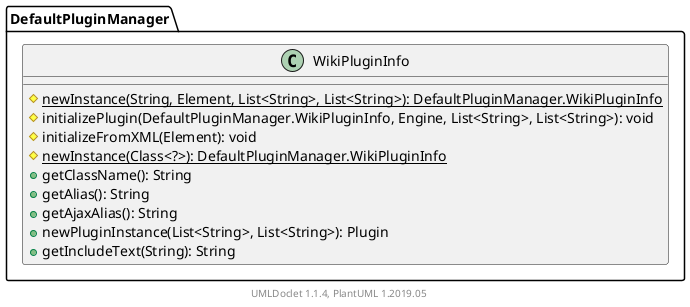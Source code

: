 @startuml

    class DefaultPluginManager.WikiPluginInfo [[DefaultPluginManager.WikiPluginInfo.html]] {
        {static} #newInstance(String, Element, List<String>, List<String>): DefaultPluginManager.WikiPluginInfo
        #initializePlugin(DefaultPluginManager.WikiPluginInfo, Engine, List<String>, List<String>): void
        #initializeFromXML(Element): void
        {static} #newInstance(Class<?>): DefaultPluginManager.WikiPluginInfo
        +getClassName(): String
        +getAlias(): String
        +getAjaxAlias(): String
        +newPluginInstance(List<String>, List<String>): Plugin
        +getIncludeText(String): String
    }


    center footer UMLDoclet 1.1.4, PlantUML 1.2019.05
@enduml

